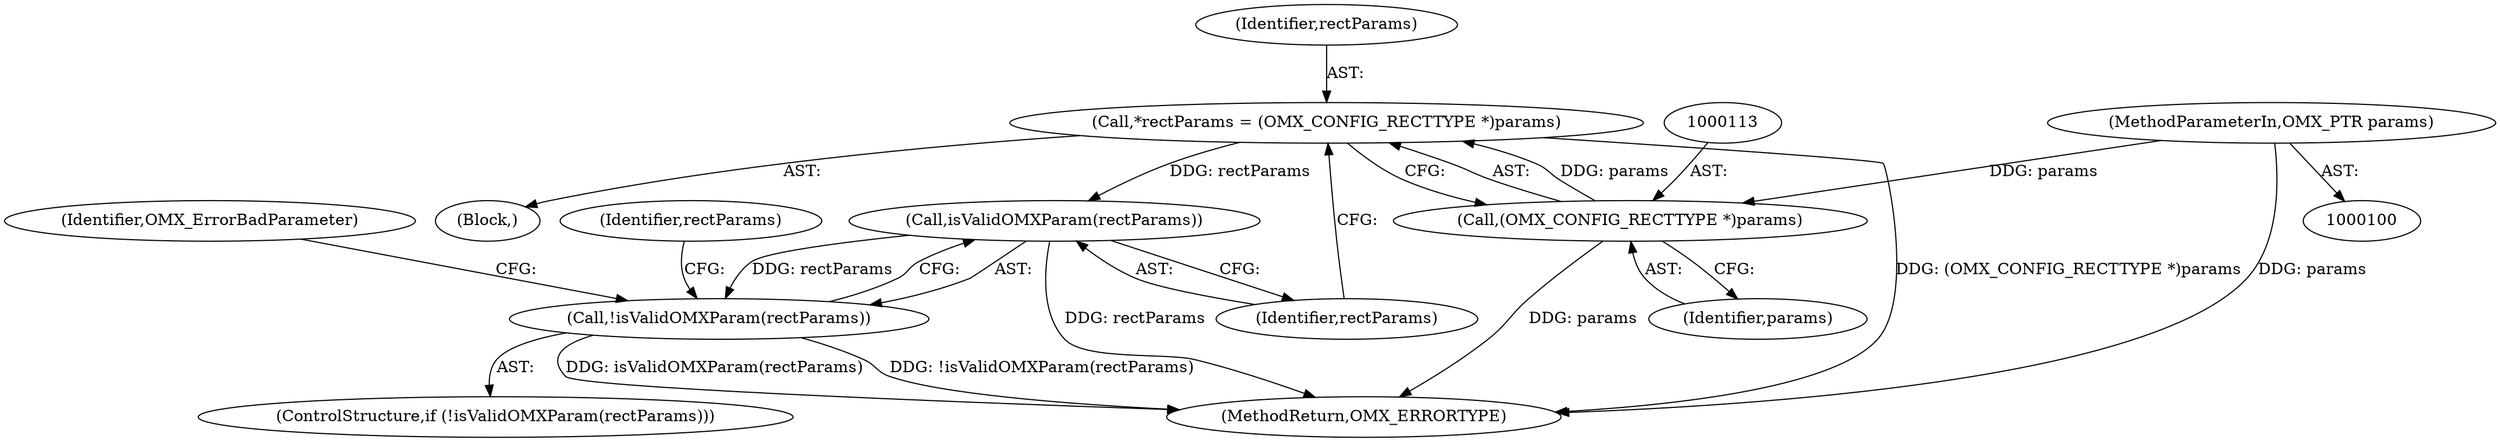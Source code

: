 digraph "0_Android_295c883fe3105b19bcd0f9e07d54c6b589fc5bff_38@pointer" {
"1000110" [label="(Call,*rectParams = (OMX_CONFIG_RECTTYPE *)params)"];
"1000112" [label="(Call,(OMX_CONFIG_RECTTYPE *)params)"];
"1000102" [label="(MethodParameterIn,OMX_PTR params)"];
"1000117" [label="(Call,isValidOMXParam(rectParams))"];
"1000116" [label="(Call,!isValidOMXParam(rectParams))"];
"1000118" [label="(Identifier,rectParams)"];
"1000121" [label="(Identifier,OMX_ErrorBadParameter)"];
"1000108" [label="(Block,)"];
"1000156" [label="(MethodReturn,OMX_ERRORTYPE)"];
"1000114" [label="(Identifier,params)"];
"1000111" [label="(Identifier,rectParams)"];
"1000112" [label="(Call,(OMX_CONFIG_RECTTYPE *)params)"];
"1000110" [label="(Call,*rectParams = (OMX_CONFIG_RECTTYPE *)params)"];
"1000102" [label="(MethodParameterIn,OMX_PTR params)"];
"1000115" [label="(ControlStructure,if (!isValidOMXParam(rectParams)))"];
"1000125" [label="(Identifier,rectParams)"];
"1000116" [label="(Call,!isValidOMXParam(rectParams))"];
"1000117" [label="(Call,isValidOMXParam(rectParams))"];
"1000110" -> "1000108"  [label="AST: "];
"1000110" -> "1000112"  [label="CFG: "];
"1000111" -> "1000110"  [label="AST: "];
"1000112" -> "1000110"  [label="AST: "];
"1000118" -> "1000110"  [label="CFG: "];
"1000110" -> "1000156"  [label="DDG: (OMX_CONFIG_RECTTYPE *)params"];
"1000112" -> "1000110"  [label="DDG: params"];
"1000110" -> "1000117"  [label="DDG: rectParams"];
"1000112" -> "1000114"  [label="CFG: "];
"1000113" -> "1000112"  [label="AST: "];
"1000114" -> "1000112"  [label="AST: "];
"1000112" -> "1000156"  [label="DDG: params"];
"1000102" -> "1000112"  [label="DDG: params"];
"1000102" -> "1000100"  [label="AST: "];
"1000102" -> "1000156"  [label="DDG: params"];
"1000117" -> "1000116"  [label="AST: "];
"1000117" -> "1000118"  [label="CFG: "];
"1000118" -> "1000117"  [label="AST: "];
"1000116" -> "1000117"  [label="CFG: "];
"1000117" -> "1000156"  [label="DDG: rectParams"];
"1000117" -> "1000116"  [label="DDG: rectParams"];
"1000116" -> "1000115"  [label="AST: "];
"1000121" -> "1000116"  [label="CFG: "];
"1000125" -> "1000116"  [label="CFG: "];
"1000116" -> "1000156"  [label="DDG: isValidOMXParam(rectParams)"];
"1000116" -> "1000156"  [label="DDG: !isValidOMXParam(rectParams)"];
}
